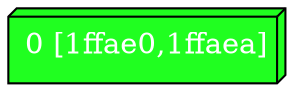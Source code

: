 diGraph libnss3{
	libnss3_0  [style=filled fillcolor="#20FF20" fontcolor="#ffffff" shape=box3d label="0 [1ffae0,1ffaea]"]


}